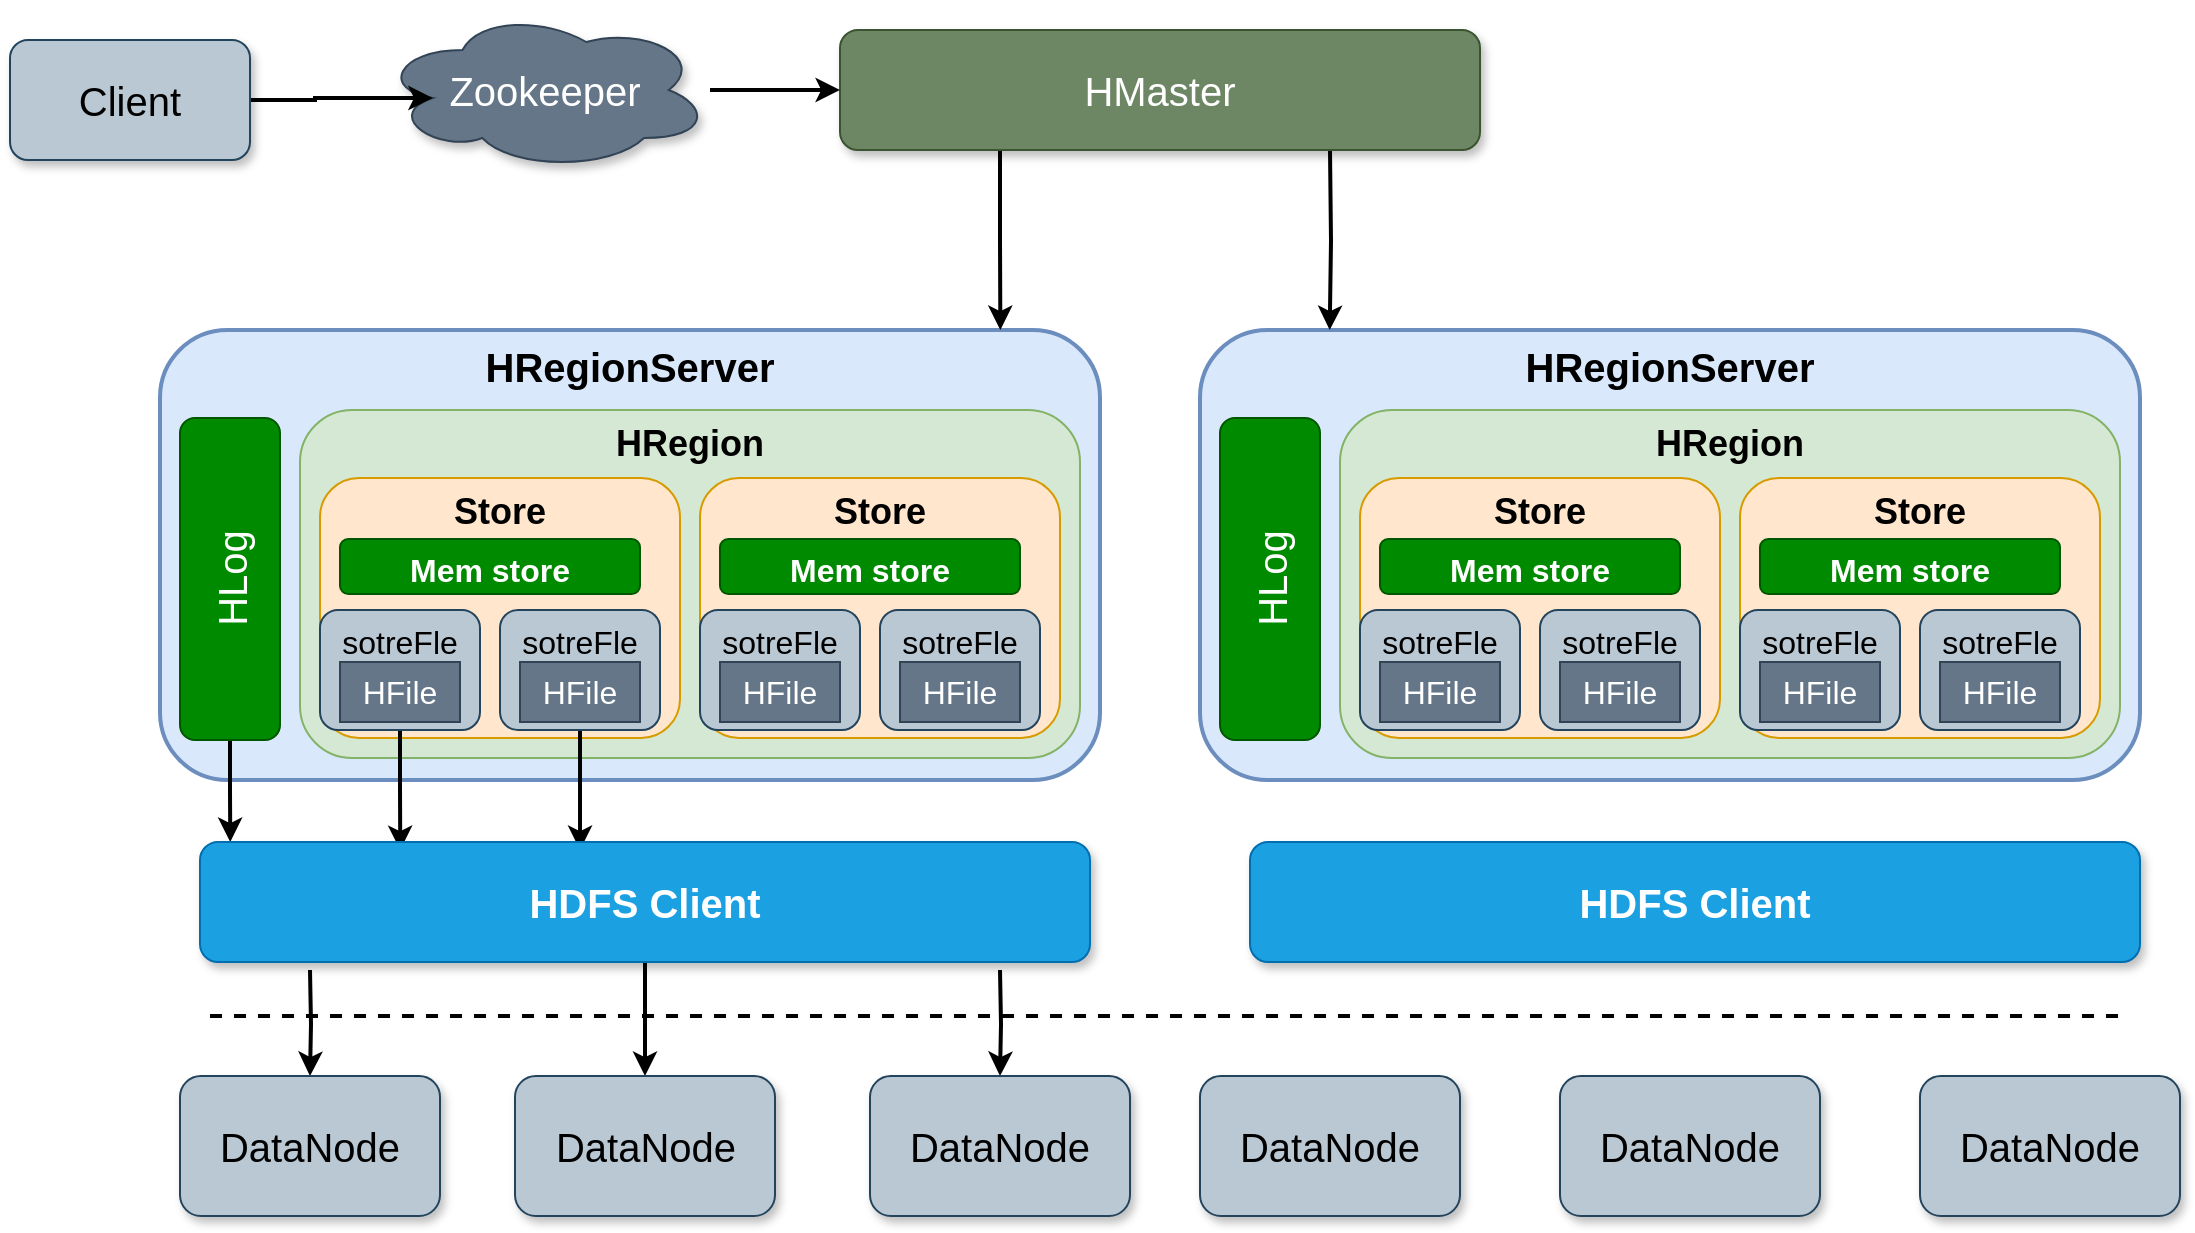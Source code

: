 <mxfile version="20.5.3" type="github">
  <diagram id="orKNqJx4c-WySoXyo5wU" name="架构图">
    <mxGraphModel dx="1200" dy="1571" grid="1" gridSize="10" guides="1" tooltips="1" connect="1" arrows="1" fold="1" page="1" pageScale="1" pageWidth="827" pageHeight="1169" math="0" shadow="0">
      <root>
        <mxCell id="0" />
        <mxCell id="1" parent="0" />
        <mxCell id="Fgzi--2ia_uJgE7vmNJv-1" value="HRegionServer" style="rounded=1;whiteSpace=wrap;html=1;strokeWidth=2;fillColor=#dae8fc;strokeColor=#6c8ebf;fontSize=20;verticalAlign=top;fontStyle=1" parent="1" vertex="1">
          <mxGeometry x="75" y="360" width="470" height="225" as="geometry" />
        </mxCell>
        <mxCell id="yxKRBSpQxndJWPAr0rp--9" style="edgeStyle=orthogonalEdgeStyle;rounded=0;orthogonalLoop=1;jettySize=auto;html=1;entryX=0.034;entryY=0;entryDx=0;entryDy=0;entryPerimeter=0;strokeWidth=2;fontSize=20;" edge="1" parent="1" source="ZVzPvwP-vhlSzHlCpZuL-1" target="ZVzPvwP-vhlSzHlCpZuL-41">
          <mxGeometry relative="1" as="geometry" />
        </mxCell>
        <mxCell id="ZVzPvwP-vhlSzHlCpZuL-1" value="HLog" style="rounded=1;whiteSpace=wrap;html=1;fillColor=#008a00;fontColor=#ffffff;strokeColor=#005700;horizontal=0;fontSize=20;" vertex="1" parent="1">
          <mxGeometry x="85" y="404" width="50" height="161" as="geometry" />
        </mxCell>
        <mxCell id="ZVzPvwP-vhlSzHlCpZuL-2" value="HRegion" style="rounded=1;whiteSpace=wrap;html=1;fontSize=18;fillColor=#d5e8d4;strokeColor=#82b366;verticalAlign=top;fontStyle=1" vertex="1" parent="1">
          <mxGeometry x="145" y="400" width="390" height="174" as="geometry" />
        </mxCell>
        <mxCell id="ZVzPvwP-vhlSzHlCpZuL-3" value="Store" style="rounded=1;whiteSpace=wrap;html=1;fontSize=18;fillColor=#ffe6cc;strokeColor=#d79b00;verticalAlign=top;fontStyle=1" vertex="1" parent="1">
          <mxGeometry x="155" y="434" width="180" height="130" as="geometry" />
        </mxCell>
        <mxCell id="ZVzPvwP-vhlSzHlCpZuL-4" value="&lt;font style=&quot;font-size: 16px;&quot;&gt;Mem store&lt;/font&gt;" style="rounded=1;whiteSpace=wrap;html=1;fontSize=24;fontStyle=1;fillColor=#008a00;fontColor=#ffffff;strokeColor=#005700;" vertex="1" parent="1">
          <mxGeometry x="165" y="464.5" width="150" height="27.5" as="geometry" />
        </mxCell>
        <mxCell id="yxKRBSpQxndJWPAr0rp--11" style="edgeStyle=orthogonalEdgeStyle;rounded=0;orthogonalLoop=1;jettySize=auto;html=1;entryX=0.225;entryY=0.067;entryDx=0;entryDy=0;entryPerimeter=0;strokeWidth=2;fontSize=20;" edge="1" parent="1" source="ZVzPvwP-vhlSzHlCpZuL-5" target="ZVzPvwP-vhlSzHlCpZuL-41">
          <mxGeometry relative="1" as="geometry" />
        </mxCell>
        <mxCell id="ZVzPvwP-vhlSzHlCpZuL-5" value="sotreFle" style="rounded=1;whiteSpace=wrap;html=1;fontSize=16;verticalAlign=top;fillColor=#bac8d3;strokeColor=#23445d;" vertex="1" parent="1">
          <mxGeometry x="155" y="500" width="80" height="60" as="geometry" />
        </mxCell>
        <mxCell id="ZVzPvwP-vhlSzHlCpZuL-6" value="HFile" style="rounded=0;whiteSpace=wrap;html=1;fontSize=16;fillColor=#647687;strokeColor=#314354;fontColor=#ffffff;" vertex="1" parent="1">
          <mxGeometry x="165" y="526" width="60" height="30" as="geometry" />
        </mxCell>
        <mxCell id="yxKRBSpQxndJWPAr0rp--12" style="edgeStyle=orthogonalEdgeStyle;rounded=0;orthogonalLoop=1;jettySize=auto;html=1;entryX=0.427;entryY=0.067;entryDx=0;entryDy=0;entryPerimeter=0;strokeWidth=2;fontSize=20;" edge="1" parent="1" source="ZVzPvwP-vhlSzHlCpZuL-7" target="ZVzPvwP-vhlSzHlCpZuL-41">
          <mxGeometry relative="1" as="geometry" />
        </mxCell>
        <mxCell id="ZVzPvwP-vhlSzHlCpZuL-7" value="sotreFle" style="rounded=1;whiteSpace=wrap;html=1;fontSize=16;verticalAlign=top;fillColor=#bac8d3;strokeColor=#23445d;" vertex="1" parent="1">
          <mxGeometry x="245" y="500" width="80" height="60" as="geometry" />
        </mxCell>
        <mxCell id="ZVzPvwP-vhlSzHlCpZuL-8" value="HFile" style="rounded=0;whiteSpace=wrap;html=1;fontSize=16;fillColor=#647687;strokeColor=#314354;fontColor=#ffffff;" vertex="1" parent="1">
          <mxGeometry x="255" y="526" width="60" height="30" as="geometry" />
        </mxCell>
        <mxCell id="ZVzPvwP-vhlSzHlCpZuL-11" value="Store" style="rounded=1;whiteSpace=wrap;html=1;fontSize=18;fillColor=#ffe6cc;strokeColor=#d79b00;verticalAlign=top;fontStyle=1" vertex="1" parent="1">
          <mxGeometry x="345" y="434" width="180" height="130" as="geometry" />
        </mxCell>
        <mxCell id="ZVzPvwP-vhlSzHlCpZuL-12" value="&lt;font style=&quot;font-size: 16px;&quot;&gt;Mem store&lt;/font&gt;" style="rounded=1;whiteSpace=wrap;html=1;fontSize=24;fontStyle=1;fillColor=#008a00;fontColor=#ffffff;strokeColor=#005700;" vertex="1" parent="1">
          <mxGeometry x="355" y="464.5" width="150" height="27.5" as="geometry" />
        </mxCell>
        <mxCell id="ZVzPvwP-vhlSzHlCpZuL-13" value="sotreFle" style="rounded=1;whiteSpace=wrap;html=1;fontSize=16;verticalAlign=top;fillColor=#bac8d3;strokeColor=#23445d;" vertex="1" parent="1">
          <mxGeometry x="345" y="500" width="80" height="60" as="geometry" />
        </mxCell>
        <mxCell id="ZVzPvwP-vhlSzHlCpZuL-14" value="HFile" style="rounded=0;whiteSpace=wrap;html=1;fontSize=16;fillColor=#647687;strokeColor=#314354;fontColor=#ffffff;" vertex="1" parent="1">
          <mxGeometry x="355" y="526" width="60" height="30" as="geometry" />
        </mxCell>
        <mxCell id="ZVzPvwP-vhlSzHlCpZuL-15" value="sotreFle" style="rounded=1;whiteSpace=wrap;html=1;fontSize=16;verticalAlign=top;fillColor=#bac8d3;strokeColor=#23445d;" vertex="1" parent="1">
          <mxGeometry x="435" y="500" width="80" height="60" as="geometry" />
        </mxCell>
        <mxCell id="ZVzPvwP-vhlSzHlCpZuL-16" value="HFile" style="rounded=0;whiteSpace=wrap;html=1;fontSize=16;fillColor=#647687;strokeColor=#314354;fontColor=#ffffff;" vertex="1" parent="1">
          <mxGeometry x="445" y="526" width="60" height="30" as="geometry" />
        </mxCell>
        <mxCell id="ZVzPvwP-vhlSzHlCpZuL-17" value="HRegionServer" style="rounded=1;whiteSpace=wrap;html=1;strokeWidth=2;fillColor=#dae8fc;strokeColor=#6c8ebf;fontSize=20;verticalAlign=top;fontStyle=1" vertex="1" parent="1">
          <mxGeometry x="595" y="360" width="470" height="225" as="geometry" />
        </mxCell>
        <mxCell id="ZVzPvwP-vhlSzHlCpZuL-18" value="HLog" style="rounded=1;whiteSpace=wrap;html=1;fillColor=#008a00;fontColor=#ffffff;strokeColor=#005700;horizontal=0;fontSize=20;" vertex="1" parent="1">
          <mxGeometry x="605" y="404" width="50" height="161" as="geometry" />
        </mxCell>
        <mxCell id="ZVzPvwP-vhlSzHlCpZuL-19" value="HRegion" style="rounded=1;whiteSpace=wrap;html=1;fontSize=18;fillColor=#d5e8d4;strokeColor=#82b366;verticalAlign=top;fontStyle=1" vertex="1" parent="1">
          <mxGeometry x="665" y="400" width="390" height="174" as="geometry" />
        </mxCell>
        <mxCell id="ZVzPvwP-vhlSzHlCpZuL-20" value="Store" style="rounded=1;whiteSpace=wrap;html=1;fontSize=18;fillColor=#ffe6cc;strokeColor=#d79b00;verticalAlign=top;fontStyle=1" vertex="1" parent="1">
          <mxGeometry x="675" y="434" width="180" height="130" as="geometry" />
        </mxCell>
        <mxCell id="ZVzPvwP-vhlSzHlCpZuL-21" value="&lt;font style=&quot;font-size: 16px;&quot;&gt;Mem store&lt;/font&gt;" style="rounded=1;whiteSpace=wrap;html=1;fontSize=24;fontStyle=1;fillColor=#008a00;fontColor=#ffffff;strokeColor=#005700;" vertex="1" parent="1">
          <mxGeometry x="685" y="464.5" width="150" height="27.5" as="geometry" />
        </mxCell>
        <mxCell id="ZVzPvwP-vhlSzHlCpZuL-22" value="sotreFle" style="rounded=1;whiteSpace=wrap;html=1;fontSize=16;verticalAlign=top;fillColor=#bac8d3;strokeColor=#23445d;" vertex="1" parent="1">
          <mxGeometry x="675" y="500" width="80" height="60" as="geometry" />
        </mxCell>
        <mxCell id="ZVzPvwP-vhlSzHlCpZuL-23" value="HFile" style="rounded=0;whiteSpace=wrap;html=1;fontSize=16;fillColor=#647687;strokeColor=#314354;fontColor=#ffffff;" vertex="1" parent="1">
          <mxGeometry x="685" y="526" width="60" height="30" as="geometry" />
        </mxCell>
        <mxCell id="ZVzPvwP-vhlSzHlCpZuL-24" value="sotreFle" style="rounded=1;whiteSpace=wrap;html=1;fontSize=16;verticalAlign=top;fillColor=#bac8d3;strokeColor=#23445d;" vertex="1" parent="1">
          <mxGeometry x="765" y="500" width="80" height="60" as="geometry" />
        </mxCell>
        <mxCell id="ZVzPvwP-vhlSzHlCpZuL-25" value="HFile" style="rounded=0;whiteSpace=wrap;html=1;fontSize=16;fillColor=#647687;strokeColor=#314354;fontColor=#ffffff;" vertex="1" parent="1">
          <mxGeometry x="775" y="526" width="60" height="30" as="geometry" />
        </mxCell>
        <mxCell id="ZVzPvwP-vhlSzHlCpZuL-26" value="Store" style="rounded=1;whiteSpace=wrap;html=1;fontSize=18;fillColor=#ffe6cc;strokeColor=#d79b00;verticalAlign=top;fontStyle=1" vertex="1" parent="1">
          <mxGeometry x="865" y="434" width="180" height="130" as="geometry" />
        </mxCell>
        <mxCell id="ZVzPvwP-vhlSzHlCpZuL-27" value="&lt;font style=&quot;font-size: 16px;&quot;&gt;Mem store&lt;/font&gt;" style="rounded=1;whiteSpace=wrap;html=1;fontSize=24;fontStyle=1;fillColor=#008a00;fontColor=#ffffff;strokeColor=#005700;" vertex="1" parent="1">
          <mxGeometry x="875" y="464.5" width="150" height="27.5" as="geometry" />
        </mxCell>
        <mxCell id="ZVzPvwP-vhlSzHlCpZuL-28" value="sotreFle" style="rounded=1;whiteSpace=wrap;html=1;fontSize=16;verticalAlign=top;fillColor=#bac8d3;strokeColor=#23445d;" vertex="1" parent="1">
          <mxGeometry x="865" y="500" width="80" height="60" as="geometry" />
        </mxCell>
        <mxCell id="ZVzPvwP-vhlSzHlCpZuL-29" value="HFile" style="rounded=0;whiteSpace=wrap;html=1;fontSize=16;fillColor=#647687;strokeColor=#314354;fontColor=#ffffff;" vertex="1" parent="1">
          <mxGeometry x="875" y="526" width="60" height="30" as="geometry" />
        </mxCell>
        <mxCell id="ZVzPvwP-vhlSzHlCpZuL-30" value="sotreFle" style="rounded=1;whiteSpace=wrap;html=1;fontSize=16;verticalAlign=top;fillColor=#bac8d3;strokeColor=#23445d;" vertex="1" parent="1">
          <mxGeometry x="955" y="500" width="80" height="60" as="geometry" />
        </mxCell>
        <mxCell id="ZVzPvwP-vhlSzHlCpZuL-31" value="HFile" style="rounded=0;whiteSpace=wrap;html=1;fontSize=16;fillColor=#647687;strokeColor=#314354;fontColor=#ffffff;" vertex="1" parent="1">
          <mxGeometry x="965" y="526" width="60" height="30" as="geometry" />
        </mxCell>
        <mxCell id="ZVzPvwP-vhlSzHlCpZuL-38" style="edgeStyle=orthogonalEdgeStyle;rounded=0;orthogonalLoop=1;jettySize=auto;html=1;entryX=0.894;entryY=0;entryDx=0;entryDy=0;strokeWidth=2;fontSize=20;exitX=0.25;exitY=1;exitDx=0;exitDy=0;entryPerimeter=0;" edge="1" parent="1" source="ZVzPvwP-vhlSzHlCpZuL-32" target="Fgzi--2ia_uJgE7vmNJv-1">
          <mxGeometry relative="1" as="geometry" />
        </mxCell>
        <mxCell id="ZVzPvwP-vhlSzHlCpZuL-39" style="edgeStyle=orthogonalEdgeStyle;rounded=0;orthogonalLoop=1;jettySize=auto;html=1;entryX=0.138;entryY=0;entryDx=0;entryDy=0;entryPerimeter=0;strokeWidth=2;fontSize=20;" edge="1" parent="1" target="ZVzPvwP-vhlSzHlCpZuL-17">
          <mxGeometry relative="1" as="geometry">
            <mxPoint x="660" y="270" as="sourcePoint" />
          </mxGeometry>
        </mxCell>
        <mxCell id="ZVzPvwP-vhlSzHlCpZuL-32" value="HMaster" style="rounded=1;whiteSpace=wrap;html=1;fontSize=20;fillColor=#6d8764;fontColor=#ffffff;strokeColor=#3A5431;shadow=1;" vertex="1" parent="1">
          <mxGeometry x="415" y="210" width="320" height="60" as="geometry" />
        </mxCell>
        <mxCell id="ZVzPvwP-vhlSzHlCpZuL-37" style="edgeStyle=orthogonalEdgeStyle;rounded=0;orthogonalLoop=1;jettySize=auto;html=1;entryX=0;entryY=0.5;entryDx=0;entryDy=0;strokeWidth=2;fontSize=20;" edge="1" parent="1" source="ZVzPvwP-vhlSzHlCpZuL-34" target="ZVzPvwP-vhlSzHlCpZuL-32">
          <mxGeometry relative="1" as="geometry" />
        </mxCell>
        <mxCell id="ZVzPvwP-vhlSzHlCpZuL-34" value="Zookeeper" style="ellipse;shape=cloud;whiteSpace=wrap;html=1;rounded=1;shadow=1;fontSize=20;fillColor=#647687;fontColor=#ffffff;strokeColor=#314354;" vertex="1" parent="1">
          <mxGeometry x="185" y="200" width="165" height="80" as="geometry" />
        </mxCell>
        <mxCell id="ZVzPvwP-vhlSzHlCpZuL-36" style="edgeStyle=orthogonalEdgeStyle;rounded=0;orthogonalLoop=1;jettySize=auto;html=1;entryX=0.16;entryY=0.55;entryDx=0;entryDy=0;entryPerimeter=0;fontSize=20;strokeWidth=2;" edge="1" parent="1" source="ZVzPvwP-vhlSzHlCpZuL-35" target="ZVzPvwP-vhlSzHlCpZuL-34">
          <mxGeometry relative="1" as="geometry" />
        </mxCell>
        <mxCell id="ZVzPvwP-vhlSzHlCpZuL-35" value="Client" style="rounded=1;whiteSpace=wrap;html=1;shadow=1;fontSize=20;fillColor=#bac8d3;strokeColor=#23445d;" vertex="1" parent="1">
          <mxGeometry y="215" width="120" height="60" as="geometry" />
        </mxCell>
        <mxCell id="yxKRBSpQxndJWPAr0rp--13" style="edgeStyle=orthogonalEdgeStyle;rounded=0;orthogonalLoop=1;jettySize=auto;html=1;entryX=0.5;entryY=0;entryDx=0;entryDy=0;strokeWidth=2;fontSize=20;" edge="1" parent="1" target="yxKRBSpQxndJWPAr0rp--3">
          <mxGeometry relative="1" as="geometry">
            <mxPoint x="150" y="680" as="sourcePoint" />
          </mxGeometry>
        </mxCell>
        <mxCell id="yxKRBSpQxndJWPAr0rp--14" style="edgeStyle=orthogonalEdgeStyle;rounded=0;orthogonalLoop=1;jettySize=auto;html=1;entryX=0.5;entryY=0;entryDx=0;entryDy=0;strokeWidth=2;fontSize=20;" edge="1" parent="1" source="ZVzPvwP-vhlSzHlCpZuL-41" target="yxKRBSpQxndJWPAr0rp--4">
          <mxGeometry relative="1" as="geometry" />
        </mxCell>
        <mxCell id="yxKRBSpQxndJWPAr0rp--15" style="edgeStyle=orthogonalEdgeStyle;rounded=0;orthogonalLoop=1;jettySize=auto;html=1;entryX=0.5;entryY=0;entryDx=0;entryDy=0;strokeWidth=2;fontSize=20;" edge="1" parent="1" target="yxKRBSpQxndJWPAr0rp--5">
          <mxGeometry relative="1" as="geometry">
            <mxPoint x="495" y="680" as="sourcePoint" />
          </mxGeometry>
        </mxCell>
        <mxCell id="ZVzPvwP-vhlSzHlCpZuL-41" value="HDFS Client" style="rounded=1;whiteSpace=wrap;html=1;shadow=1;fontSize=20;fillColor=#1ba1e2;strokeColor=#006EAF;fontColor=#ffffff;fontStyle=1" vertex="1" parent="1">
          <mxGeometry x="95" y="616" width="445" height="60" as="geometry" />
        </mxCell>
        <mxCell id="yxKRBSpQxndJWPAr0rp--1" value="HDFS Client" style="rounded=1;whiteSpace=wrap;html=1;shadow=1;fontSize=20;fillColor=#1ba1e2;strokeColor=#006EAF;fontColor=#ffffff;fontStyle=1" vertex="1" parent="1">
          <mxGeometry x="620" y="616" width="445" height="60" as="geometry" />
        </mxCell>
        <mxCell id="yxKRBSpQxndJWPAr0rp--2" value="" style="endArrow=none;dashed=1;html=1;rounded=0;strokeWidth=2;fontSize=20;" edge="1" parent="1">
          <mxGeometry width="50" height="50" relative="1" as="geometry">
            <mxPoint x="100" y="703" as="sourcePoint" />
            <mxPoint x="1060" y="703" as="targetPoint" />
            <Array as="points" />
          </mxGeometry>
        </mxCell>
        <mxCell id="yxKRBSpQxndJWPAr0rp--3" value="DataNode" style="rounded=1;whiteSpace=wrap;html=1;shadow=1;fontSize=20;fillColor=#bac8d3;strokeColor=#23445d;" vertex="1" parent="1">
          <mxGeometry x="85" y="733" width="130" height="70" as="geometry" />
        </mxCell>
        <mxCell id="yxKRBSpQxndJWPAr0rp--4" value="DataNode" style="rounded=1;whiteSpace=wrap;html=1;shadow=1;fontSize=20;fillColor=#bac8d3;strokeColor=#23445d;" vertex="1" parent="1">
          <mxGeometry x="252.5" y="733" width="130" height="70" as="geometry" />
        </mxCell>
        <mxCell id="yxKRBSpQxndJWPAr0rp--5" value="DataNode" style="rounded=1;whiteSpace=wrap;html=1;shadow=1;fontSize=20;fillColor=#bac8d3;strokeColor=#23445d;" vertex="1" parent="1">
          <mxGeometry x="430" y="733" width="130" height="70" as="geometry" />
        </mxCell>
        <mxCell id="yxKRBSpQxndJWPAr0rp--6" value="DataNode" style="rounded=1;whiteSpace=wrap;html=1;shadow=1;fontSize=20;fillColor=#bac8d3;strokeColor=#23445d;" vertex="1" parent="1">
          <mxGeometry x="595" y="733" width="130" height="70" as="geometry" />
        </mxCell>
        <mxCell id="yxKRBSpQxndJWPAr0rp--7" value="DataNode" style="rounded=1;whiteSpace=wrap;html=1;shadow=1;fontSize=20;fillColor=#bac8d3;strokeColor=#23445d;" vertex="1" parent="1">
          <mxGeometry x="775" y="733" width="130" height="70" as="geometry" />
        </mxCell>
        <mxCell id="yxKRBSpQxndJWPAr0rp--8" value="DataNode" style="rounded=1;whiteSpace=wrap;html=1;shadow=1;fontSize=20;fillColor=#bac8d3;strokeColor=#23445d;" vertex="1" parent="1">
          <mxGeometry x="955" y="733" width="130" height="70" as="geometry" />
        </mxCell>
      </root>
    </mxGraphModel>
  </diagram>
</mxfile>
